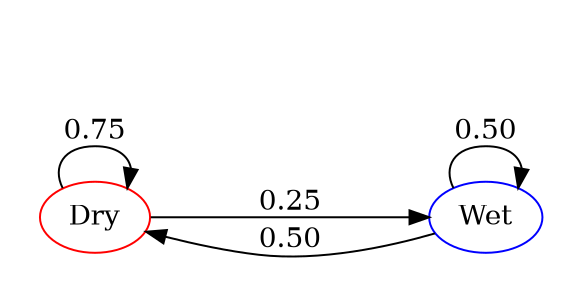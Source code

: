 digraph G {
    size="4,2"
    ratio=fill
    rankdir=LR
    0[label="Dry", color= red];
    1[label="Wet", color= blue];
    0->0 [label="0.75", color= black];
    0->1 [label="0.25", color= black];
    1->1 [label="0.50", color= black];
    1->0 [label="0.50", color= black];
}
